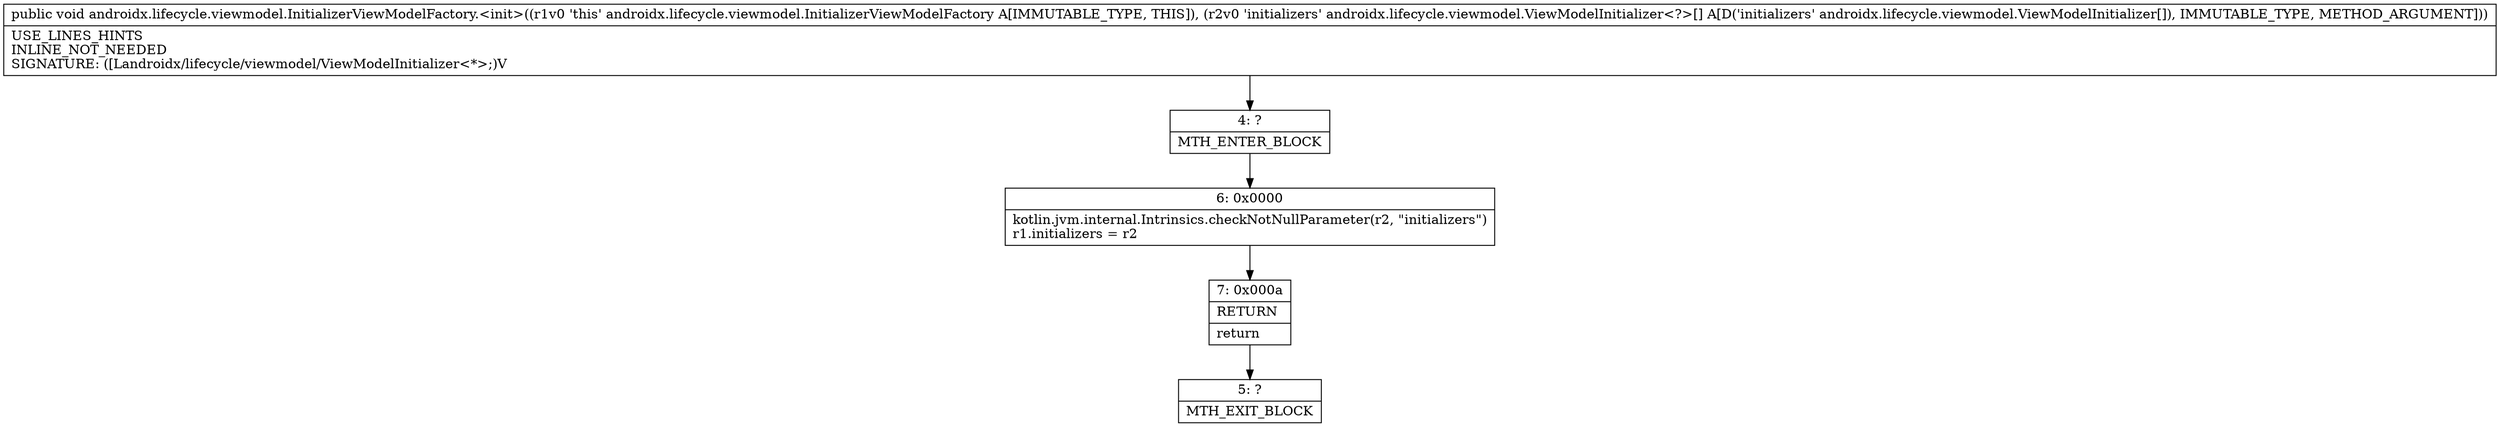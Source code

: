 digraph "CFG forandroidx.lifecycle.viewmodel.InitializerViewModelFactory.\<init\>([Landroidx\/lifecycle\/viewmodel\/ViewModelInitializer;)V" {
Node_4 [shape=record,label="{4\:\ ?|MTH_ENTER_BLOCK\l}"];
Node_6 [shape=record,label="{6\:\ 0x0000|kotlin.jvm.internal.Intrinsics.checkNotNullParameter(r2, \"initializers\")\lr1.initializers = r2\l}"];
Node_7 [shape=record,label="{7\:\ 0x000a|RETURN\l|return\l}"];
Node_5 [shape=record,label="{5\:\ ?|MTH_EXIT_BLOCK\l}"];
MethodNode[shape=record,label="{public void androidx.lifecycle.viewmodel.InitializerViewModelFactory.\<init\>((r1v0 'this' androidx.lifecycle.viewmodel.InitializerViewModelFactory A[IMMUTABLE_TYPE, THIS]), (r2v0 'initializers' androidx.lifecycle.viewmodel.ViewModelInitializer\<?\>[] A[D('initializers' androidx.lifecycle.viewmodel.ViewModelInitializer[]), IMMUTABLE_TYPE, METHOD_ARGUMENT]))  | USE_LINES_HINTS\lINLINE_NOT_NEEDED\lSIGNATURE: ([Landroidx\/lifecycle\/viewmodel\/ViewModelInitializer\<*\>;)V\l}"];
MethodNode -> Node_4;Node_4 -> Node_6;
Node_6 -> Node_7;
Node_7 -> Node_5;
}

